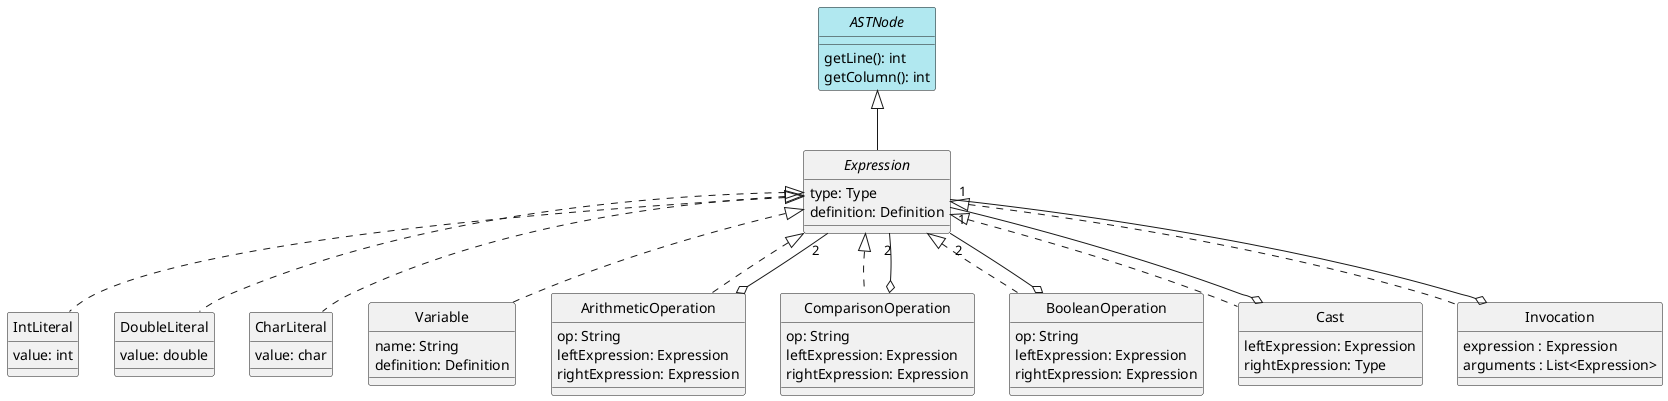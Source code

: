 @startuml Expressions
skinparam style strictuml
skinparam monochrome false

interface ASTNode #b1e8f0 {
    getLine(): int
    getColumn(): int
}

interface Expression {
    type: Type
    definition: Definition
}

class IntLiteral {
    value: int
}

class DoubleLiteral {
    value: double
}

class CharLiteral {
    value: char
}

class Variable {
    name: String
    definition: Definition
}

class ArithmeticOperation {
    op: String
    leftExpression: Expression
    rightExpression: Expression
}

' <, >, <=, >=
class ComparisonOperation {
    op: String
    leftExpression: Expression
    rightExpression: Expression
}

' ||, &&
class BooleanOperation {
    op: String
    leftExpression: Expression
    rightExpression: Expression
}

class Cast {
    leftExpression: Expression
    rightExpression: Type
}

class Invocation {
    expression : Expression
    arguments : List<Expression>
}

ASTNode <|-- Expression
Expression <|.. IntLiteral
Expression <|.. DoubleLiteral
Expression <|.. CharLiteral
Expression <|.. Variable
Expression <|.. ArithmeticOperation
Expression <|.. ComparisonOperation
Expression <|.. BooleanOperation
Expression <|.. Cast
Expression <|.. Invocation

ArithmeticOperation o--"2" Expression
BooleanOperation o--"2" Expression
ComparisonOperation o--"2" Expression
Cast o--"1" Expression
Invocation o--"1" Expression

@enduml
